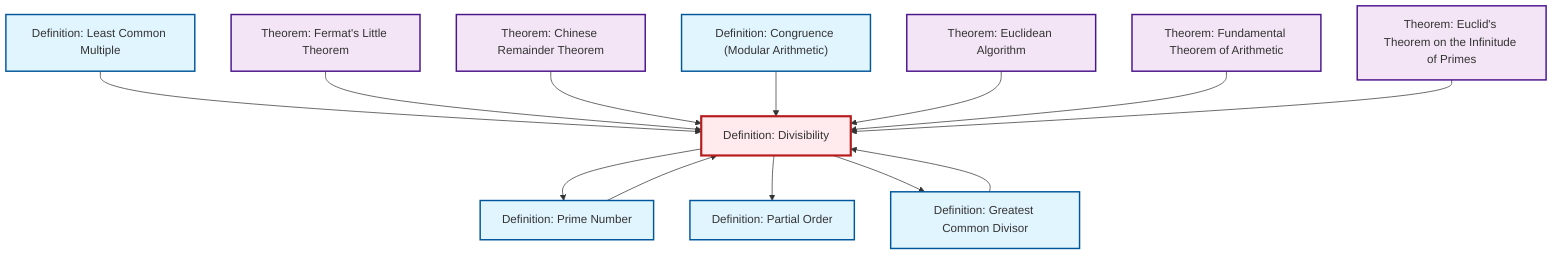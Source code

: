 graph TD
    classDef definition fill:#e1f5fe,stroke:#01579b,stroke-width:2px
    classDef theorem fill:#f3e5f5,stroke:#4a148c,stroke-width:2px
    classDef axiom fill:#fff3e0,stroke:#e65100,stroke-width:2px
    classDef example fill:#e8f5e9,stroke:#1b5e20,stroke-width:2px
    classDef current fill:#ffebee,stroke:#b71c1c,stroke-width:3px
    def-partial-order["Definition: Partial Order"]:::definition
    thm-chinese-remainder["Theorem: Chinese Remainder Theorem"]:::theorem
    def-congruence["Definition: Congruence (Modular Arithmetic)"]:::definition
    def-gcd["Definition: Greatest Common Divisor"]:::definition
    thm-fundamental-arithmetic["Theorem: Fundamental Theorem of Arithmetic"]:::theorem
    def-lcm["Definition: Least Common Multiple"]:::definition
    def-prime["Definition: Prime Number"]:::definition
    thm-euclidean-algorithm["Theorem: Euclidean Algorithm"]:::theorem
    def-divisibility["Definition: Divisibility"]:::definition
    thm-euclid-infinitude-primes["Theorem: Euclid's Theorem on the Infinitude of Primes"]:::theorem
    thm-fermat-little["Theorem: Fermat's Little Theorem"]:::theorem
    def-divisibility --> def-prime
    def-lcm --> def-divisibility
    thm-fermat-little --> def-divisibility
    thm-chinese-remainder --> def-divisibility
    def-prime --> def-divisibility
    def-divisibility --> def-partial-order
    def-divisibility --> def-gcd
    def-congruence --> def-divisibility
    thm-euclidean-algorithm --> def-divisibility
    thm-fundamental-arithmetic --> def-divisibility
    def-gcd --> def-divisibility
    thm-euclid-infinitude-primes --> def-divisibility
    class def-divisibility current
